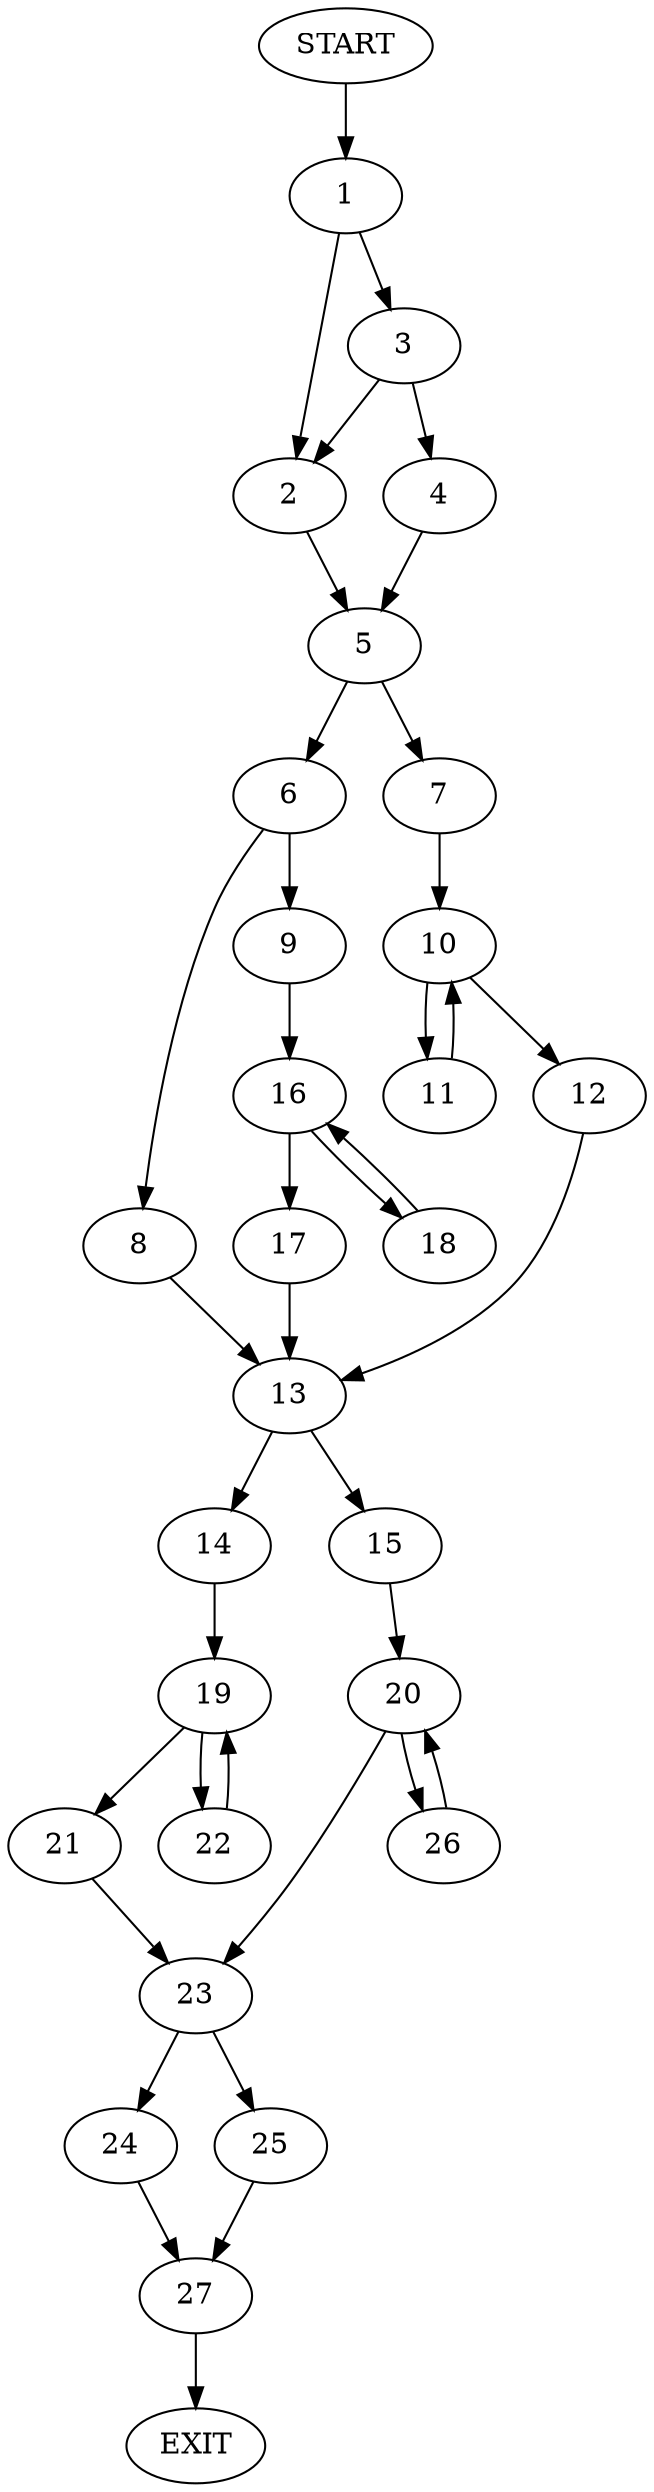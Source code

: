 digraph {
0 [label="START"]
28 [label="EXIT"]
0 -> 1
1 -> 2
1 -> 3
3 -> 2
3 -> 4
2 -> 5
4 -> 5
5 -> 6
5 -> 7
6 -> 8
6 -> 9
7 -> 10
10 -> 11
10 -> 12
12 -> 13
11 -> 10
13 -> 14
13 -> 15
8 -> 13
9 -> 16
16 -> 17
16 -> 18
18 -> 16
17 -> 13
14 -> 19
15 -> 20
19 -> 21
19 -> 22
21 -> 23
22 -> 19
23 -> 24
23 -> 25
20 -> 26
20 -> 23
26 -> 20
25 -> 27
24 -> 27
27 -> 28
}
